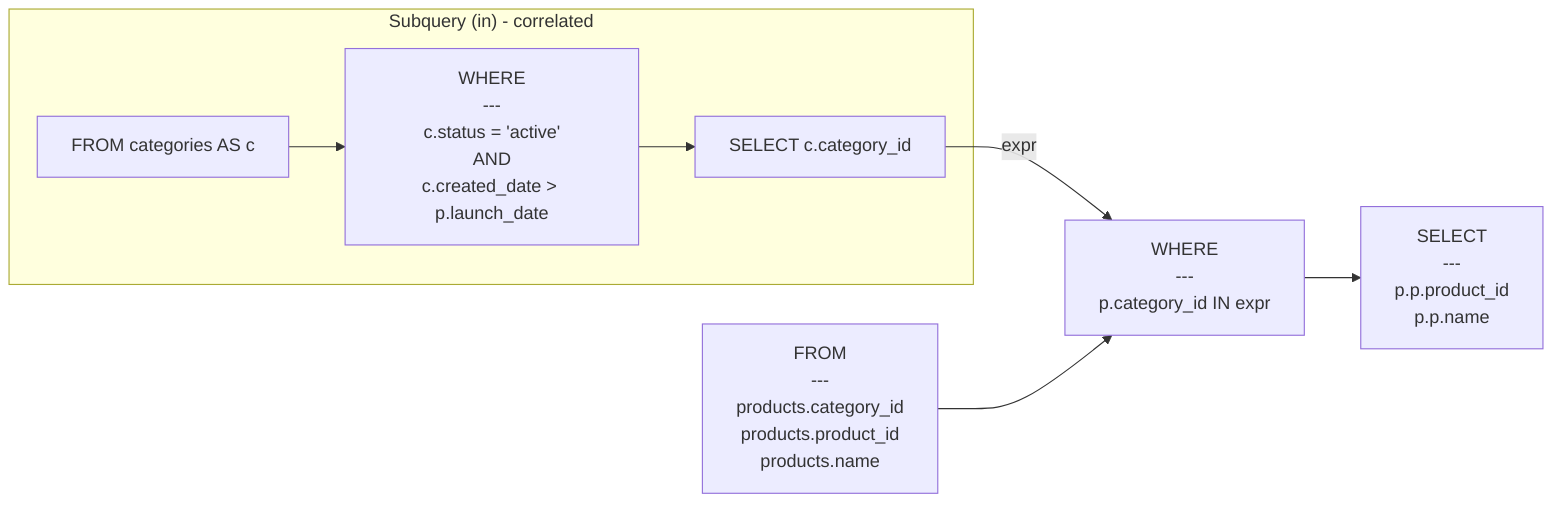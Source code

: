 flowchart LR
    node_0["FROM<br/>---<br/>products.category_id<br/>products.product_id<br/>products.name"]
    node_1["WHERE<br/>---<br/>p.category_id IN expr"]
    subgraph subquery_node_2 ["Subquery (in) - correlated"]
        direction TB
        subq_0_node_0[FROM categories AS c]
        subq_0_node_1["WHERE<br/>---<br/>c.status = 'active'<br/>AND<br/>c.created_date &gt; p.launch_date"]
        subq_0_node_2["SELECT c.category_id"]
        subq_0_node_0 --> subq_0_node_1
        subq_0_node_1 --> subq_0_node_2
    end
    subq_0_node_2 -->|expr| node_1
    node_3["SELECT<br/>---<br/>p.p.product_id<br/>p.p.name"]
    node_0 --> node_1
    node_1 --> node_3